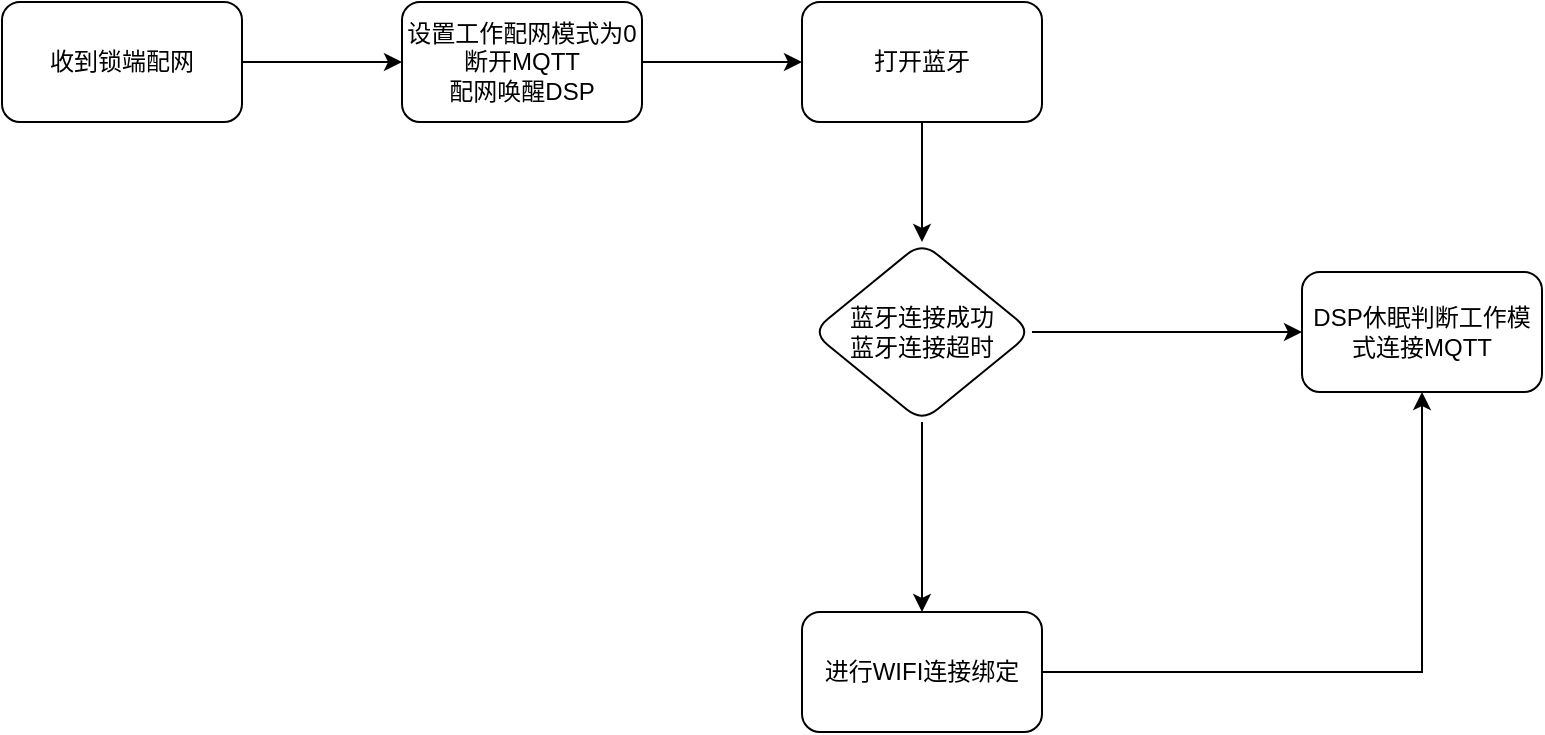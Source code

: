 <mxfile version="22.1.12" type="github">
  <diagram name="第 1 页" id="M_EZTRQuUt1dSx06D3aZ">
    <mxGraphModel dx="1042" dy="535" grid="1" gridSize="10" guides="1" tooltips="1" connect="1" arrows="1" fold="1" page="1" pageScale="1" pageWidth="827" pageHeight="1169" math="0" shadow="0">
      <root>
        <mxCell id="0" />
        <mxCell id="1" parent="0" />
        <mxCell id="_Uml3uSyplb_F6m0WPEB-3" value="" style="edgeStyle=orthogonalEdgeStyle;rounded=0;orthogonalLoop=1;jettySize=auto;html=1;" edge="1" parent="1" source="_Uml3uSyplb_F6m0WPEB-1" target="_Uml3uSyplb_F6m0WPEB-2">
          <mxGeometry relative="1" as="geometry" />
        </mxCell>
        <mxCell id="_Uml3uSyplb_F6m0WPEB-1" value="收到锁端配网" style="rounded=1;whiteSpace=wrap;html=1;" vertex="1" parent="1">
          <mxGeometry x="30" y="60" width="120" height="60" as="geometry" />
        </mxCell>
        <mxCell id="_Uml3uSyplb_F6m0WPEB-5" value="" style="edgeStyle=orthogonalEdgeStyle;rounded=0;orthogonalLoop=1;jettySize=auto;html=1;" edge="1" parent="1" source="_Uml3uSyplb_F6m0WPEB-2" target="_Uml3uSyplb_F6m0WPEB-4">
          <mxGeometry relative="1" as="geometry" />
        </mxCell>
        <mxCell id="_Uml3uSyplb_F6m0WPEB-2" value="&lt;font&gt;设置工作配网模式为0&lt;br&gt;断开MQTT&lt;br&gt;配网唤醒DSP&lt;br&gt;&lt;/font&gt;" style="rounded=1;whiteSpace=wrap;html=1;" vertex="1" parent="1">
          <mxGeometry x="230" y="60" width="120" height="60" as="geometry" />
        </mxCell>
        <mxCell id="_Uml3uSyplb_F6m0WPEB-9" value="" style="edgeStyle=orthogonalEdgeStyle;rounded=0;orthogonalLoop=1;jettySize=auto;html=1;" edge="1" parent="1" source="_Uml3uSyplb_F6m0WPEB-4" target="_Uml3uSyplb_F6m0WPEB-8">
          <mxGeometry relative="1" as="geometry" />
        </mxCell>
        <mxCell id="_Uml3uSyplb_F6m0WPEB-4" value="打开蓝牙" style="rounded=1;whiteSpace=wrap;html=1;" vertex="1" parent="1">
          <mxGeometry x="430" y="60" width="120" height="60" as="geometry" />
        </mxCell>
        <mxCell id="_Uml3uSyplb_F6m0WPEB-11" value="" style="edgeStyle=orthogonalEdgeStyle;rounded=0;orthogonalLoop=1;jettySize=auto;html=1;" edge="1" parent="1" source="_Uml3uSyplb_F6m0WPEB-8" target="_Uml3uSyplb_F6m0WPEB-10">
          <mxGeometry relative="1" as="geometry" />
        </mxCell>
        <mxCell id="_Uml3uSyplb_F6m0WPEB-13" value="" style="edgeStyle=orthogonalEdgeStyle;rounded=0;orthogonalLoop=1;jettySize=auto;html=1;" edge="1" parent="1" source="_Uml3uSyplb_F6m0WPEB-8" target="_Uml3uSyplb_F6m0WPEB-12">
          <mxGeometry relative="1" as="geometry" />
        </mxCell>
        <mxCell id="_Uml3uSyplb_F6m0WPEB-8" value="蓝牙连接成功&lt;br style=&quot;border-color: var(--border-color);&quot;&gt;&lt;font style=&quot;border-color: var(--border-color);&quot;&gt;蓝牙连接超时&lt;/font&gt;" style="rhombus;whiteSpace=wrap;html=1;rounded=1;" vertex="1" parent="1">
          <mxGeometry x="435" y="180" width="110" height="90" as="geometry" />
        </mxCell>
        <mxCell id="_Uml3uSyplb_F6m0WPEB-10" value="DSP休眠判断工作模式连接MQTT" style="whiteSpace=wrap;html=1;rounded=1;" vertex="1" parent="1">
          <mxGeometry x="680" y="195" width="120" height="60" as="geometry" />
        </mxCell>
        <mxCell id="_Uml3uSyplb_F6m0WPEB-14" style="edgeStyle=orthogonalEdgeStyle;rounded=0;orthogonalLoop=1;jettySize=auto;html=1;entryX=0.5;entryY=1;entryDx=0;entryDy=0;" edge="1" parent="1" source="_Uml3uSyplb_F6m0WPEB-12" target="_Uml3uSyplb_F6m0WPEB-10">
          <mxGeometry relative="1" as="geometry" />
        </mxCell>
        <mxCell id="_Uml3uSyplb_F6m0WPEB-12" value="进行WIFI连接绑定" style="rounded=1;whiteSpace=wrap;html=1;" vertex="1" parent="1">
          <mxGeometry x="430" y="365" width="120" height="60" as="geometry" />
        </mxCell>
      </root>
    </mxGraphModel>
  </diagram>
</mxfile>
